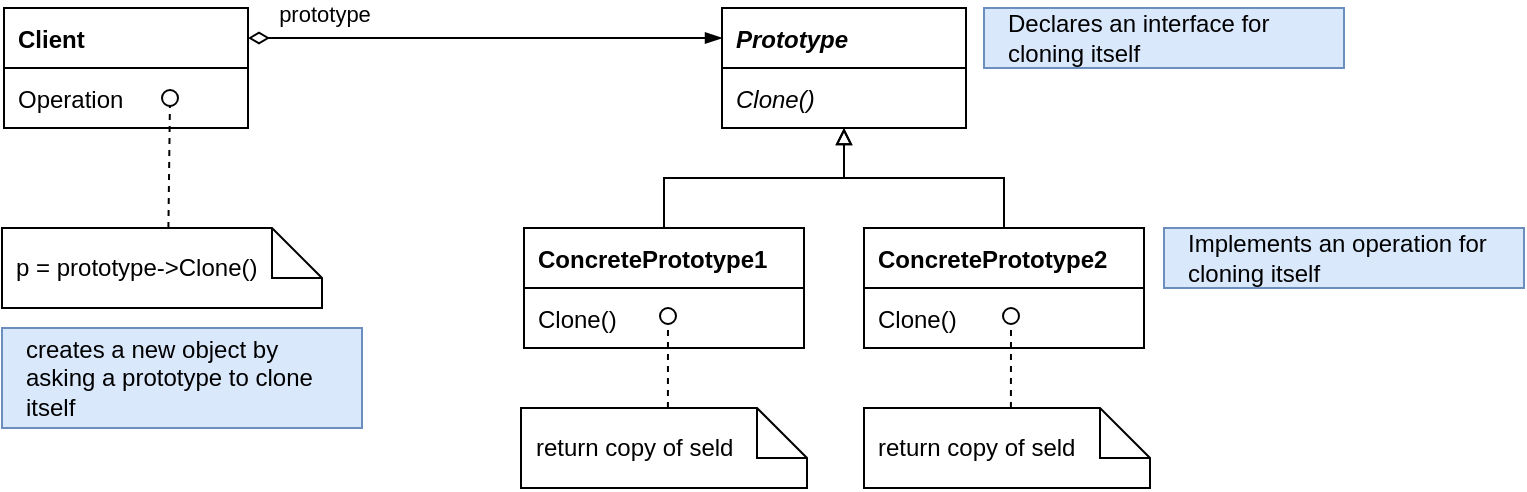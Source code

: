 <mxfile version="20.8.16" type="device"><diagram name="Page-1" id="ghCZHnOVV9siJdoejj7Y"><mxGraphModel dx="1080" dy="719" grid="1" gridSize="10" guides="1" tooltips="1" connect="1" arrows="1" fold="1" page="1" pageScale="1" pageWidth="850" pageHeight="1100" math="0" shadow="0"><root><mxCell id="0"/><mxCell id="1" parent="0"/><mxCell id="OwbvgCmlOWwSLAhezsdu-7" value="Client" style="swimlane;fontStyle=1;childLayout=stackLayout;horizontal=1;startSize=30;fillColor=none;horizontalStack=0;resizeParent=1;resizeParentMax=0;resizeLast=0;collapsible=0;marginBottom=0;fontSize=12;swimlaneHead=1;swimlaneBody=1;connectable=1;allowArrows=1;dropTarget=1;align=left;spacingLeft=5;" parent="1" vertex="1"><mxGeometry x="11" y="10" width="122" height="60" as="geometry"><mxRectangle x="245" y="370" width="90" height="26" as="alternateBounds"/></mxGeometry></mxCell><mxCell id="OwbvgCmlOWwSLAhezsdu-8" value="Operation" style="text;strokeColor=none;fillColor=none;align=left;verticalAlign=middle;spacingLeft=5;spacingRight=4;overflow=hidden;rotatable=0;points=[[0,0.5],[1,0.5]];portConstraint=eastwest;fontSize=12;fontStyle=0;connectable=0;" parent="OwbvgCmlOWwSLAhezsdu-7" vertex="1"><mxGeometry y="30" width="122" height="30" as="geometry"/></mxCell><mxCell id="OwbvgCmlOWwSLAhezsdu-11" value="" style="html=1;verticalAlign=bottom;labelBackgroundColor=none;endArrow=oval;endFill=0;endSize=8;rounded=0;fontSize=12;exitX=0.52;exitY=0;exitDx=0;exitDy=0;exitPerimeter=0;anchorPointDirection=0;dashed=1;" parent="1" source="OwbvgCmlOWwSLAhezsdu-12" edge="1"><mxGeometry width="160" relative="1" as="geometry"><mxPoint x="94" y="125" as="sourcePoint"/><mxPoint x="94" y="55" as="targetPoint"/></mxGeometry></mxCell><mxCell id="OwbvgCmlOWwSLAhezsdu-12" value="p = prototype-&amp;gt;Clone()" style="shape=note2;boundedLbl=1;whiteSpace=wrap;html=1;size=25;verticalAlign=middle;align=left;spacingLeft=5;fontSize=12;startSize=30;fillColor=none;" parent="1" vertex="1"><mxGeometry x="10" y="120" width="160" height="40" as="geometry"/></mxCell><mxCell id="OwbvgCmlOWwSLAhezsdu-13" value="Prototype" style="swimlane;fontStyle=3;childLayout=stackLayout;horizontal=1;startSize=30;fillColor=none;horizontalStack=0;resizeParent=1;resizeParentMax=0;resizeLast=0;collapsible=0;marginBottom=0;fontSize=12;swimlaneHead=1;swimlaneBody=1;connectable=1;allowArrows=1;dropTarget=1;align=left;spacingLeft=5;" parent="1" vertex="1"><mxGeometry x="370" y="10" width="122" height="60" as="geometry"><mxRectangle x="245" y="370" width="90" height="26" as="alternateBounds"/></mxGeometry></mxCell><mxCell id="OwbvgCmlOWwSLAhezsdu-14" value="Clone()" style="text;strokeColor=none;fillColor=none;align=left;verticalAlign=middle;spacingLeft=5;spacingRight=4;overflow=hidden;rotatable=0;points=[[0,0.5],[1,0.5]];portConstraint=eastwest;fontSize=12;fontStyle=2;connectable=0;" parent="OwbvgCmlOWwSLAhezsdu-13" vertex="1"><mxGeometry y="30" width="122" height="30" as="geometry"/></mxCell><mxCell id="OwbvgCmlOWwSLAhezsdu-16" value="ConcretePrototype1" style="swimlane;fontStyle=1;childLayout=stackLayout;horizontal=1;startSize=30;fillColor=none;horizontalStack=0;resizeParent=1;resizeParentMax=0;resizeLast=0;collapsible=0;marginBottom=0;fontSize=12;swimlaneHead=1;swimlaneBody=1;connectable=1;allowArrows=1;dropTarget=1;align=left;spacingLeft=5;" parent="1" vertex="1"><mxGeometry x="271" y="120" width="140" height="60" as="geometry"><mxRectangle x="245" y="370" width="90" height="26" as="alternateBounds"/></mxGeometry></mxCell><mxCell id="OwbvgCmlOWwSLAhezsdu-18" value="Clone()" style="text;strokeColor=none;fillColor=none;align=left;verticalAlign=middle;spacingLeft=5;spacingRight=4;overflow=hidden;rotatable=0;points=[[0,0.5],[1,0.5]];portConstraint=eastwest;fontSize=12;fontStyle=0;connectable=0;" parent="OwbvgCmlOWwSLAhezsdu-16" vertex="1"><mxGeometry y="30" width="140" height="30" as="geometry"/></mxCell><mxCell id="OwbvgCmlOWwSLAhezsdu-29" value="" style="edgeStyle=orthogonalEdgeStyle;rounded=0;orthogonalLoop=1;jettySize=auto;html=1;fontSize=12;startSize=30;endArrow=block;endFill=0;exitX=0.5;exitY=0;exitDx=0;exitDy=0;entryX=0.5;entryY=1;entryDx=0;entryDy=0;" parent="1" source="OwbvgCmlOWwSLAhezsdu-16" target="OwbvgCmlOWwSLAhezsdu-13" edge="1"><mxGeometry relative="1" as="geometry"><mxPoint x="121" y="120" as="sourcePoint"/><mxPoint x="480" y="110" as="targetPoint"/></mxGeometry></mxCell><mxCell id="OwbvgCmlOWwSLAhezsdu-30" value="" style="edgeStyle=orthogonalEdgeStyle;rounded=0;orthogonalLoop=1;jettySize=auto;html=1;fontSize=12;startSize=30;endArrow=block;endFill=0;entryX=0.5;entryY=1;entryDx=0;entryDy=0;" parent="1" source="c_lbxWQ8-hYkc3oPqOLu-1" target="OwbvgCmlOWwSLAhezsdu-13" edge="1"><mxGeometry relative="1" as="geometry"><mxPoint x="551" y="120" as="sourcePoint"/><mxPoint x="470" y="100" as="targetPoint"/></mxGeometry></mxCell><mxCell id="OwbvgCmlOWwSLAhezsdu-37" value="" style="rounded=0;orthogonalLoop=1;jettySize=auto;html=1;fontSize=12;startSize=8;endArrow=blockThin;endFill=1;startArrow=diamondThin;startFill=0;exitX=1;exitY=0.25;exitDx=0;exitDy=0;entryX=0;entryY=0.25;entryDx=0;entryDy=0;" parent="1" source="OwbvgCmlOWwSLAhezsdu-7" target="OwbvgCmlOWwSLAhezsdu-13" edge="1"><mxGeometry relative="1" as="geometry"><mxPoint x="161" y="50" as="sourcePoint"/><mxPoint x="441" y="50" as="targetPoint"/></mxGeometry></mxCell><mxCell id="OwbvgCmlOWwSLAhezsdu-38" value="prototype" style="edgeLabel;html=1;align=center;verticalAlign=middle;resizable=0;points=[];" parent="OwbvgCmlOWwSLAhezsdu-37" vertex="1" connectable="0"><mxGeometry x="0.205" y="2" relative="1" as="geometry"><mxPoint x="-105" y="-10" as="offset"/></mxGeometry></mxCell><mxCell id="c_lbxWQ8-hYkc3oPqOLu-1" value="ConcretePrototype2" style="swimlane;fontStyle=1;childLayout=stackLayout;horizontal=1;startSize=30;fillColor=none;horizontalStack=0;resizeParent=1;resizeParentMax=0;resizeLast=0;collapsible=0;marginBottom=0;fontSize=12;swimlaneHead=1;swimlaneBody=1;connectable=1;allowArrows=1;dropTarget=1;align=left;spacingLeft=5;" vertex="1" parent="1"><mxGeometry x="441" y="120" width="140" height="60" as="geometry"><mxRectangle x="245" y="370" width="90" height="26" as="alternateBounds"/></mxGeometry></mxCell><mxCell id="c_lbxWQ8-hYkc3oPqOLu-2" value="Clone()" style="text;strokeColor=none;fillColor=none;align=left;verticalAlign=middle;spacingLeft=5;spacingRight=4;overflow=hidden;rotatable=0;points=[[0,0.5],[1,0.5]];portConstraint=eastwest;fontSize=12;fontStyle=0;connectable=0;" vertex="1" parent="c_lbxWQ8-hYkc3oPqOLu-1"><mxGeometry y="30" width="140" height="30" as="geometry"/></mxCell><mxCell id="c_lbxWQ8-hYkc3oPqOLu-3" value="" style="html=1;verticalAlign=bottom;labelBackgroundColor=none;endArrow=oval;endFill=0;endSize=8;rounded=0;fontSize=12;exitX=0.713;exitY=-0.1;exitDx=0;exitDy=0;exitPerimeter=0;anchorPointDirection=0;dashed=1;" edge="1" parent="1"><mxGeometry width="160" relative="1" as="geometry"><mxPoint x="342.959" y="210" as="sourcePoint"/><mxPoint x="343" y="164" as="targetPoint"/></mxGeometry></mxCell><mxCell id="c_lbxWQ8-hYkc3oPqOLu-4" value="return copy of seld" style="shape=note2;boundedLbl=1;whiteSpace=wrap;html=1;size=25;verticalAlign=middle;align=left;spacingLeft=5;fontSize=12;startSize=30;fillColor=none;" vertex="1" parent="1"><mxGeometry x="269.5" y="210" width="143" height="40" as="geometry"/></mxCell><mxCell id="c_lbxWQ8-hYkc3oPqOLu-5" value="" style="html=1;verticalAlign=bottom;labelBackgroundColor=none;endArrow=oval;endFill=0;endSize=8;rounded=0;fontSize=12;exitX=0.713;exitY=-0.1;exitDx=0;exitDy=0;exitPerimeter=0;anchorPointDirection=0;dashed=1;" edge="1" parent="1"><mxGeometry width="160" relative="1" as="geometry"><mxPoint x="514.459" y="210" as="sourcePoint"/><mxPoint x="514.5" y="164" as="targetPoint"/></mxGeometry></mxCell><mxCell id="c_lbxWQ8-hYkc3oPqOLu-6" value="return copy of seld" style="shape=note2;boundedLbl=1;whiteSpace=wrap;html=1;size=25;verticalAlign=middle;align=left;spacingLeft=5;fontSize=12;startSize=30;fillColor=none;" vertex="1" parent="1"><mxGeometry x="441" y="210" width="143" height="40" as="geometry"/></mxCell><mxCell id="c_lbxWQ8-hYkc3oPqOLu-7" value="Declares an interface for cloning itself" style="rounded=0;whiteSpace=wrap;html=1;fillColor=#dae8fc;strokeColor=#6c8ebf;align=left;spacingTop=10;spacingLeft=10;spacingBottom=10;spacingRight=10;" vertex="1" parent="1"><mxGeometry x="501" y="10" width="180" height="30" as="geometry"/></mxCell><mxCell id="c_lbxWQ8-hYkc3oPqOLu-8" value="Implements an operation for cloning itself" style="rounded=0;whiteSpace=wrap;html=1;fillColor=#dae8fc;strokeColor=#6c8ebf;align=left;spacingTop=10;spacingLeft=10;spacingBottom=10;spacingRight=10;" vertex="1" parent="1"><mxGeometry x="591" y="120" width="180" height="30" as="geometry"/></mxCell><mxCell id="c_lbxWQ8-hYkc3oPqOLu-9" value="creates a new object by asking a prototype to clone itself" style="rounded=0;whiteSpace=wrap;html=1;fillColor=#dae8fc;strokeColor=#6c8ebf;align=left;spacingTop=10;spacingLeft=10;spacingBottom=10;spacingRight=10;" vertex="1" parent="1"><mxGeometry x="10" y="170" width="180" height="50" as="geometry"/></mxCell></root></mxGraphModel></diagram></mxfile>